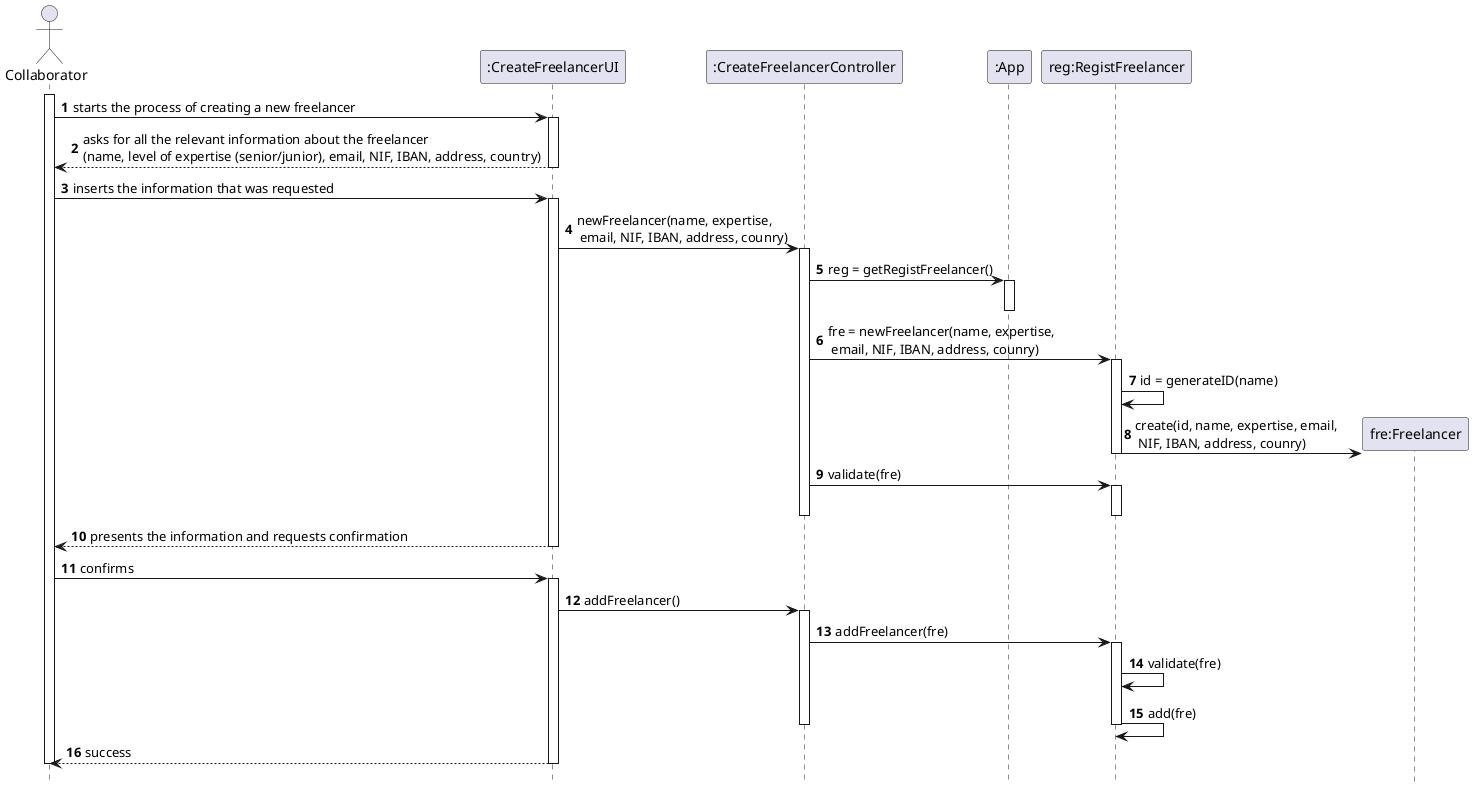 @startuml SD
autonumber
hide footbox

actor "Collaborator" as col
participant ":CreateFreelancerUI" as ui
participant ":CreateFreelancerController" as cnt
participant ":App" as app
participant "reg:RegistFreelancer" as reg
participant "fre:Freelancer" as fre

activate col
        col -> ui : starts the process of creating a new freelancer
        activate ui
                ui --> col: asks for all the relevant information about the freelancer\n(name, level of expertise (senior/junior), email, NIF, IBAN, address, country)
        deactivate ui
        col -> ui : inserts the information that was requested
        activate ui
                ui -> cnt : newFreelancer(name, expertise, \n email, NIF, IBAN, address, counry)
                activate cnt
                        cnt -> app : reg = getRegistFreelancer()
                        activate app
                        deactivate app
                        cnt -> reg : fre = newFreelancer(name, expertise, \n email, NIF, IBAN, address, counry)
                        activate reg
                                reg -> reg : id = generateID(name)
                                reg -> fre ** : create(id, name, expertise, email, \n NIF, IBAN, address, counry)
                        deactivate reg
                        cnt -> reg : validate(fre)
                        activate reg
                        deactivate reg
                deactivate cnt
                ui --> col:  presents the information and requests confirmation
        deactivate ui
        col -> ui : confirms
        activate ui
                ui -> cnt : addFreelancer()
                activate cnt
                        cnt -> reg : addFreelancer(fre)
                        activate reg
                                reg -> reg : validate(fre)
                                reg -> reg : add(fre)
                        deactivate reg
                deactivate cnt
                ui --> col: success
        deactivate ui
deactivate col

@enduml